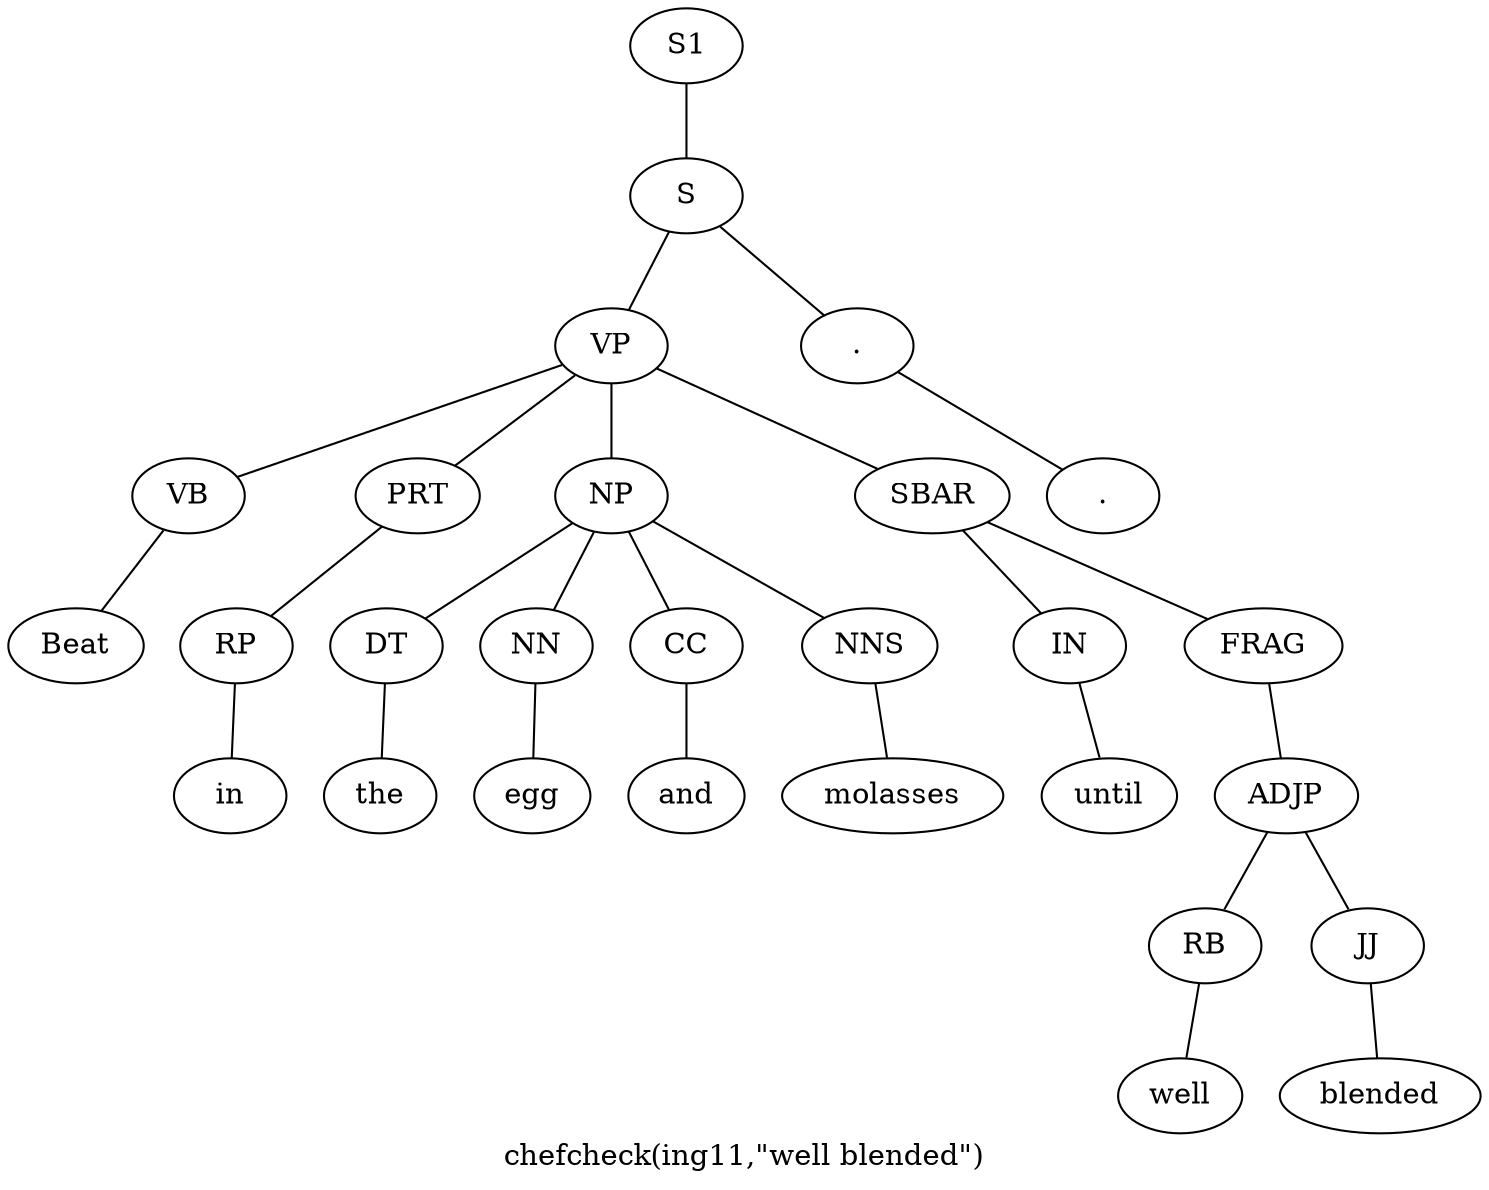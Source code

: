 graph SyntaxGraph {
	label = "chefcheck(ing11,\"well blended\")";
	Node0 [label="S1"];
	Node1 [label="S"];
	Node2 [label="VP"];
	Node3 [label="VB"];
	Node4 [label="Beat"];
	Node5 [label="PRT"];
	Node6 [label="RP"];
	Node7 [label="in"];
	Node8 [label="NP"];
	Node9 [label="DT"];
	Node10 [label="the"];
	Node11 [label="NN"];
	Node12 [label="egg"];
	Node13 [label="CC"];
	Node14 [label="and"];
	Node15 [label="NNS"];
	Node16 [label="molasses"];
	Node17 [label="SBAR"];
	Node18 [label="IN"];
	Node19 [label="until"];
	Node20 [label="FRAG"];
	Node21 [label="ADJP"];
	Node22 [label="RB"];
	Node23 [label="well"];
	Node24 [label="JJ"];
	Node25 [label="blended"];
	Node26 [label="."];
	Node27 [label="."];

	Node0 -- Node1;
	Node1 -- Node2;
	Node1 -- Node26;
	Node2 -- Node3;
	Node2 -- Node5;
	Node2 -- Node8;
	Node2 -- Node17;
	Node3 -- Node4;
	Node5 -- Node6;
	Node6 -- Node7;
	Node8 -- Node9;
	Node8 -- Node11;
	Node8 -- Node13;
	Node8 -- Node15;
	Node9 -- Node10;
	Node11 -- Node12;
	Node13 -- Node14;
	Node15 -- Node16;
	Node17 -- Node18;
	Node17 -- Node20;
	Node18 -- Node19;
	Node20 -- Node21;
	Node21 -- Node22;
	Node21 -- Node24;
	Node22 -- Node23;
	Node24 -- Node25;
	Node26 -- Node27;
}
